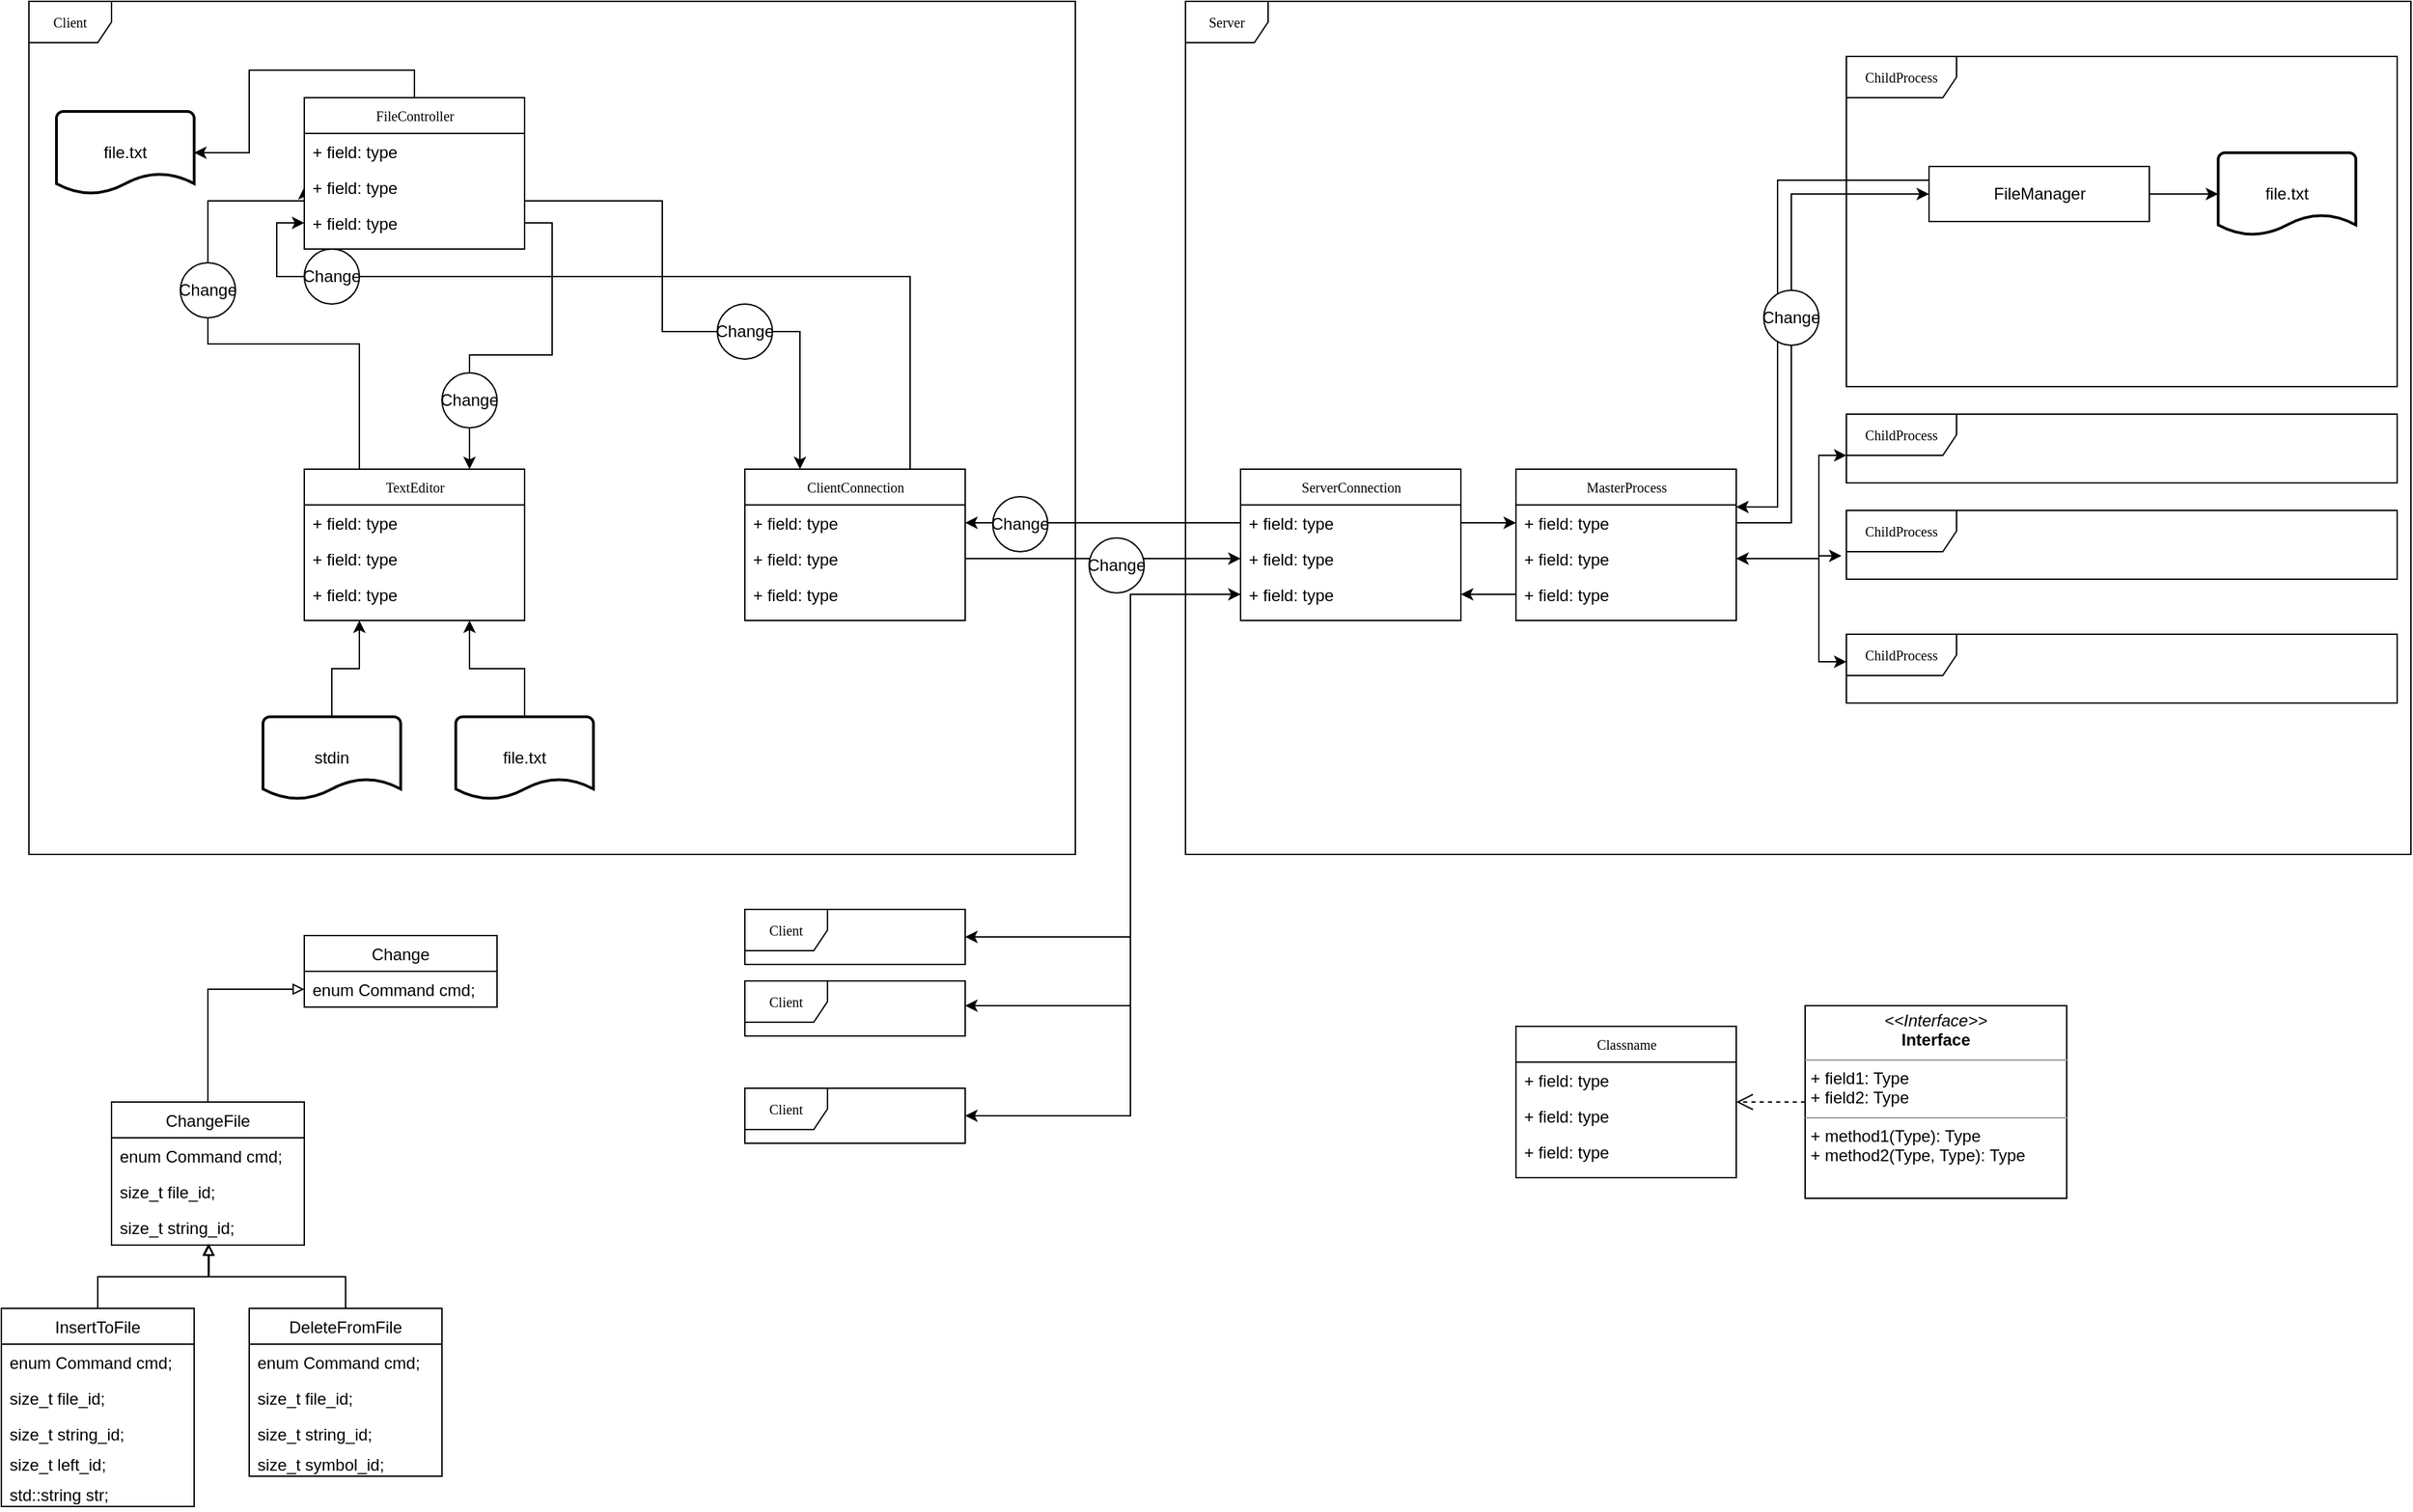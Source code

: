 <mxfile version="13.9.3" type="github">
  <diagram name="Page-1" id="c4acf3e9-155e-7222-9cf6-157b1a14988f">
    <mxGraphModel dx="2824" dy="2224" grid="1" gridSize="10" guides="1" tooltips="1" connect="1" arrows="1" fold="1" page="1" pageScale="1" pageWidth="850" pageHeight="1100" background="#ffffff" math="0" shadow="0">
      <root>
        <mxCell id="0" />
        <mxCell id="1" parent="0" />
        <mxCell id="Zq1ixPwVC3m1ni08tat3-70" value="Server" style="shape=umlFrame;whiteSpace=wrap;html=1;rounded=0;shadow=0;comic=0;labelBackgroundColor=none;strokeWidth=1;fontFamily=Verdana;fontSize=10;align=center;" vertex="1" parent="1">
          <mxGeometry x="760" y="-20" width="890" height="620" as="geometry" />
        </mxCell>
        <mxCell id="17acba5748e5396b-1" value="Client" style="shape=umlFrame;whiteSpace=wrap;html=1;rounded=0;shadow=0;comic=0;labelBackgroundColor=none;strokeWidth=1;fontFamily=Verdana;fontSize=10;align=center;" parent="1" vertex="1">
          <mxGeometry x="-80" y="-20" width="760" height="620" as="geometry" />
        </mxCell>
        <mxCell id="17acba5748e5396b-20" value="Classname" style="swimlane;html=1;fontStyle=0;childLayout=stackLayout;horizontal=1;startSize=26;fillColor=none;horizontalStack=0;resizeParent=1;resizeLast=0;collapsible=1;marginBottom=0;swimlaneFillColor=#ffffff;rounded=0;shadow=0;comic=0;labelBackgroundColor=none;strokeWidth=1;fontFamily=Verdana;fontSize=10;align=center;" parent="1" vertex="1">
          <mxGeometry x="1000" y="725" width="160" height="110" as="geometry" />
        </mxCell>
        <mxCell id="17acba5748e5396b-21" value="+ field: type" style="text;html=1;strokeColor=none;fillColor=none;align=left;verticalAlign=top;spacingLeft=4;spacingRight=4;whiteSpace=wrap;overflow=hidden;rotatable=0;points=[[0,0.5],[1,0.5]];portConstraint=eastwest;" parent="17acba5748e5396b-20" vertex="1">
          <mxGeometry y="26" width="160" height="26" as="geometry" />
        </mxCell>
        <mxCell id="17acba5748e5396b-24" value="+ field: type" style="text;html=1;strokeColor=none;fillColor=none;align=left;verticalAlign=top;spacingLeft=4;spacingRight=4;whiteSpace=wrap;overflow=hidden;rotatable=0;points=[[0,0.5],[1,0.5]];portConstraint=eastwest;" parent="17acba5748e5396b-20" vertex="1">
          <mxGeometry y="52" width="160" height="26" as="geometry" />
        </mxCell>
        <mxCell id="17acba5748e5396b-26" value="+ field: type" style="text;html=1;strokeColor=none;fillColor=none;align=left;verticalAlign=top;spacingLeft=4;spacingRight=4;whiteSpace=wrap;overflow=hidden;rotatable=0;points=[[0,0.5],[1,0.5]];portConstraint=eastwest;" parent="17acba5748e5396b-20" vertex="1">
          <mxGeometry y="78" width="160" height="26" as="geometry" />
        </mxCell>
        <mxCell id="5d2195bd80daf111-21" style="edgeStyle=orthogonalEdgeStyle;rounded=0;html=1;labelBackgroundColor=none;startFill=0;endArrow=open;endFill=0;endSize=10;fontFamily=Verdana;fontSize=10;dashed=1;" parent="1" source="5d2195bd80daf111-18" target="17acba5748e5396b-20" edge="1">
          <mxGeometry relative="1" as="geometry" />
        </mxCell>
        <mxCell id="5d2195bd80daf111-18" value="&lt;p style=&quot;margin:0px;margin-top:4px;text-align:center;&quot;&gt;&lt;i&gt;&amp;lt;&amp;lt;Interface&amp;gt;&amp;gt;&lt;/i&gt;&lt;br/&gt;&lt;b&gt;Interface&lt;/b&gt;&lt;/p&gt;&lt;hr size=&quot;1&quot;/&gt;&lt;p style=&quot;margin:0px;margin-left:4px;&quot;&gt;+ field1: Type&lt;br/&gt;+ field2: Type&lt;/p&gt;&lt;hr size=&quot;1&quot;/&gt;&lt;p style=&quot;margin:0px;margin-left:4px;&quot;&gt;+ method1(Type): Type&lt;br/&gt;+ method2(Type, Type): Type&lt;/p&gt;" style="verticalAlign=top;align=left;overflow=fill;fontSize=12;fontFamily=Helvetica;html=1;rounded=0;shadow=0;comic=0;labelBackgroundColor=none;strokeWidth=1" parent="1" vertex="1">
          <mxGeometry x="1210" y="710" width="190" height="140" as="geometry" />
        </mxCell>
        <mxCell id="Zq1ixPwVC3m1ni08tat3-8" style="edgeStyle=orthogonalEdgeStyle;rounded=0;orthogonalLoop=1;jettySize=auto;html=1;exitX=0.5;exitY=0;exitDx=0;exitDy=0;exitPerimeter=0;entryX=0.25;entryY=1;entryDx=0;entryDy=0;" edge="1" parent="1" source="Zq1ixPwVC3m1ni08tat3-1" target="Zq1ixPwVC3m1ni08tat3-3">
          <mxGeometry relative="1" as="geometry" />
        </mxCell>
        <mxCell id="Zq1ixPwVC3m1ni08tat3-1" value="stdin" style="strokeWidth=2;html=1;shape=mxgraph.flowchart.document2;whiteSpace=wrap;size=0.25;" vertex="1" parent="1">
          <mxGeometry x="90" y="500" width="100" height="60" as="geometry" />
        </mxCell>
        <mxCell id="Zq1ixPwVC3m1ni08tat3-9" style="edgeStyle=orthogonalEdgeStyle;rounded=0;orthogonalLoop=1;jettySize=auto;html=1;exitX=0.5;exitY=0;exitDx=0;exitDy=0;exitPerimeter=0;entryX=0.75;entryY=1;entryDx=0;entryDy=0;" edge="1" parent="1" source="Zq1ixPwVC3m1ni08tat3-2" target="Zq1ixPwVC3m1ni08tat3-3">
          <mxGeometry relative="1" as="geometry" />
        </mxCell>
        <mxCell id="Zq1ixPwVC3m1ni08tat3-2" value="file.txt" style="strokeWidth=2;html=1;shape=mxgraph.flowchart.document2;whiteSpace=wrap;size=0.25;" vertex="1" parent="1">
          <mxGeometry x="230" y="500" width="100" height="60" as="geometry" />
        </mxCell>
        <mxCell id="Zq1ixPwVC3m1ni08tat3-15" style="edgeStyle=orthogonalEdgeStyle;rounded=0;orthogonalLoop=1;jettySize=auto;html=1;exitX=0.25;exitY=0;exitDx=0;exitDy=0;entryX=0;entryY=0.5;entryDx=0;entryDy=0;" edge="1" parent="1" source="Zq1ixPwVC3m1ni08tat3-3" target="Zq1ixPwVC3m1ni08tat3-12">
          <mxGeometry relative="1" as="geometry">
            <Array as="points">
              <mxPoint x="160" y="229" />
              <mxPoint x="50" y="229" />
              <mxPoint x="50" y="125" />
            </Array>
          </mxGeometry>
        </mxCell>
        <mxCell id="Zq1ixPwVC3m1ni08tat3-3" value="TextEditor" style="swimlane;html=1;fontStyle=0;childLayout=stackLayout;horizontal=1;startSize=26;fillColor=none;horizontalStack=0;resizeParent=1;resizeLast=0;collapsible=1;marginBottom=0;swimlaneFillColor=#ffffff;rounded=0;shadow=0;comic=0;labelBackgroundColor=none;strokeWidth=1;fontFamily=Verdana;fontSize=10;align=center;" vertex="1" parent="1">
          <mxGeometry x="120" y="320" width="160" height="110" as="geometry" />
        </mxCell>
        <mxCell id="Zq1ixPwVC3m1ni08tat3-4" value="+ field: type" style="text;html=1;strokeColor=none;fillColor=none;align=left;verticalAlign=top;spacingLeft=4;spacingRight=4;whiteSpace=wrap;overflow=hidden;rotatable=0;points=[[0,0.5],[1,0.5]];portConstraint=eastwest;" vertex="1" parent="Zq1ixPwVC3m1ni08tat3-3">
          <mxGeometry y="26" width="160" height="26" as="geometry" />
        </mxCell>
        <mxCell id="Zq1ixPwVC3m1ni08tat3-5" value="+ field: type" style="text;html=1;strokeColor=none;fillColor=none;align=left;verticalAlign=top;spacingLeft=4;spacingRight=4;whiteSpace=wrap;overflow=hidden;rotatable=0;points=[[0,0.5],[1,0.5]];portConstraint=eastwest;" vertex="1" parent="Zq1ixPwVC3m1ni08tat3-3">
          <mxGeometry y="52" width="160" height="26" as="geometry" />
        </mxCell>
        <mxCell id="Zq1ixPwVC3m1ni08tat3-6" value="+ field: type" style="text;html=1;strokeColor=none;fillColor=none;align=left;verticalAlign=top;spacingLeft=4;spacingRight=4;whiteSpace=wrap;overflow=hidden;rotatable=0;points=[[0,0.5],[1,0.5]];portConstraint=eastwest;" vertex="1" parent="Zq1ixPwVC3m1ni08tat3-3">
          <mxGeometry y="78" width="160" height="26" as="geometry" />
        </mxCell>
        <mxCell id="Zq1ixPwVC3m1ni08tat3-16" style="edgeStyle=orthogonalEdgeStyle;rounded=0;orthogonalLoop=1;jettySize=auto;html=1;exitX=1;exitY=0.5;exitDx=0;exitDy=0;entryX=0.75;entryY=0;entryDx=0;entryDy=0;" edge="1" parent="1" source="Zq1ixPwVC3m1ni08tat3-13" target="Zq1ixPwVC3m1ni08tat3-3">
          <mxGeometry relative="1" as="geometry" />
        </mxCell>
        <mxCell id="Zq1ixPwVC3m1ni08tat3-10" value="FileController" style="swimlane;html=1;fontStyle=0;childLayout=stackLayout;horizontal=1;startSize=26;fillColor=none;horizontalStack=0;resizeParent=1;resizeLast=0;collapsible=1;marginBottom=0;swimlaneFillColor=#ffffff;rounded=0;shadow=0;comic=0;labelBackgroundColor=none;strokeWidth=1;fontFamily=Verdana;fontSize=10;align=center;" vertex="1" parent="1">
          <mxGeometry x="120" y="50" width="160" height="110" as="geometry" />
        </mxCell>
        <mxCell id="Zq1ixPwVC3m1ni08tat3-11" value="+ field: type" style="text;html=1;strokeColor=none;fillColor=none;align=left;verticalAlign=top;spacingLeft=4;spacingRight=4;whiteSpace=wrap;overflow=hidden;rotatable=0;points=[[0,0.5],[1,0.5]];portConstraint=eastwest;" vertex="1" parent="Zq1ixPwVC3m1ni08tat3-10">
          <mxGeometry y="26" width="160" height="26" as="geometry" />
        </mxCell>
        <mxCell id="Zq1ixPwVC3m1ni08tat3-12" value="+ field: type" style="text;html=1;strokeColor=none;fillColor=none;align=left;verticalAlign=top;spacingLeft=4;spacingRight=4;whiteSpace=wrap;overflow=hidden;rotatable=0;points=[[0,0.5],[1,0.5]];portConstraint=eastwest;" vertex="1" parent="Zq1ixPwVC3m1ni08tat3-10">
          <mxGeometry y="52" width="160" height="26" as="geometry" />
        </mxCell>
        <mxCell id="Zq1ixPwVC3m1ni08tat3-13" value="+ field: type" style="text;html=1;strokeColor=none;fillColor=none;align=left;verticalAlign=top;spacingLeft=4;spacingRight=4;whiteSpace=wrap;overflow=hidden;rotatable=0;points=[[0,0.5],[1,0.5]];portConstraint=eastwest;" vertex="1" parent="Zq1ixPwVC3m1ni08tat3-10">
          <mxGeometry y="78" width="160" height="26" as="geometry" />
        </mxCell>
        <mxCell id="Zq1ixPwVC3m1ni08tat3-17" value="Change" style="ellipse;whiteSpace=wrap;html=1;" vertex="1" parent="1">
          <mxGeometry x="220" y="250" width="40" height="40" as="geometry" />
        </mxCell>
        <mxCell id="Zq1ixPwVC3m1ni08tat3-19" value="Change" style="ellipse;whiteSpace=wrap;html=1;" vertex="1" parent="1">
          <mxGeometry x="30" y="170" width="40" height="40" as="geometry" />
        </mxCell>
        <mxCell id="Zq1ixPwVC3m1ni08tat3-21" value="file.txt" style="strokeWidth=2;html=1;shape=mxgraph.flowchart.document2;whiteSpace=wrap;size=0.25;" vertex="1" parent="1">
          <mxGeometry x="-60" y="60" width="100" height="60" as="geometry" />
        </mxCell>
        <mxCell id="Zq1ixPwVC3m1ni08tat3-22" style="edgeStyle=orthogonalEdgeStyle;rounded=0;orthogonalLoop=1;jettySize=auto;html=1;exitX=0.5;exitY=0;exitDx=0;exitDy=0;entryX=1;entryY=0.5;entryDx=0;entryDy=0;entryPerimeter=0;" edge="1" parent="1" source="Zq1ixPwVC3m1ni08tat3-10" target="Zq1ixPwVC3m1ni08tat3-21">
          <mxGeometry relative="1" as="geometry" />
        </mxCell>
        <mxCell id="Zq1ixPwVC3m1ni08tat3-38" style="edgeStyle=orthogonalEdgeStyle;rounded=0;orthogonalLoop=1;jettySize=auto;html=1;exitX=0.75;exitY=0;exitDx=0;exitDy=0;entryX=0;entryY=0.5;entryDx=0;entryDy=0;" edge="1" parent="1" source="Zq1ixPwVC3m1ni08tat3-23" target="Zq1ixPwVC3m1ni08tat3-13">
          <mxGeometry relative="1" as="geometry">
            <Array as="points">
              <mxPoint x="560" y="180" />
              <mxPoint x="100" y="180" />
              <mxPoint x="100" y="141" />
            </Array>
          </mxGeometry>
        </mxCell>
        <mxCell id="Zq1ixPwVC3m1ni08tat3-23" value="ClientConnection" style="swimlane;html=1;fontStyle=0;childLayout=stackLayout;horizontal=1;startSize=26;fillColor=none;horizontalStack=0;resizeParent=1;resizeLast=0;collapsible=1;marginBottom=0;swimlaneFillColor=#ffffff;rounded=0;shadow=0;comic=0;labelBackgroundColor=none;strokeWidth=1;fontFamily=Verdana;fontSize=10;align=center;" vertex="1" parent="1">
          <mxGeometry x="440" y="320" width="160" height="110" as="geometry" />
        </mxCell>
        <mxCell id="Zq1ixPwVC3m1ni08tat3-24" value="+ field: type" style="text;html=1;strokeColor=none;fillColor=none;align=left;verticalAlign=top;spacingLeft=4;spacingRight=4;whiteSpace=wrap;overflow=hidden;rotatable=0;points=[[0,0.5],[1,0.5]];portConstraint=eastwest;" vertex="1" parent="Zq1ixPwVC3m1ni08tat3-23">
          <mxGeometry y="26" width="160" height="26" as="geometry" />
        </mxCell>
        <mxCell id="Zq1ixPwVC3m1ni08tat3-25" value="+ field: type" style="text;html=1;strokeColor=none;fillColor=none;align=left;verticalAlign=top;spacingLeft=4;spacingRight=4;whiteSpace=wrap;overflow=hidden;rotatable=0;points=[[0,0.5],[1,0.5]];portConstraint=eastwest;" vertex="1" parent="Zq1ixPwVC3m1ni08tat3-23">
          <mxGeometry y="52" width="160" height="26" as="geometry" />
        </mxCell>
        <mxCell id="Zq1ixPwVC3m1ni08tat3-26" value="+ field: type" style="text;html=1;strokeColor=none;fillColor=none;align=left;verticalAlign=top;spacingLeft=4;spacingRight=4;whiteSpace=wrap;overflow=hidden;rotatable=0;points=[[0,0.5],[1,0.5]];portConstraint=eastwest;" vertex="1" parent="Zq1ixPwVC3m1ni08tat3-23">
          <mxGeometry y="78" width="160" height="26" as="geometry" />
        </mxCell>
        <mxCell id="Zq1ixPwVC3m1ni08tat3-27" value="ServerConnection" style="swimlane;html=1;fontStyle=0;childLayout=stackLayout;horizontal=1;startSize=26;fillColor=none;horizontalStack=0;resizeParent=1;resizeLast=0;collapsible=1;marginBottom=0;swimlaneFillColor=#ffffff;rounded=0;shadow=0;comic=0;labelBackgroundColor=none;strokeWidth=1;fontFamily=Verdana;fontSize=10;align=center;" vertex="1" parent="1">
          <mxGeometry x="800" y="320" width="160" height="110" as="geometry" />
        </mxCell>
        <mxCell id="Zq1ixPwVC3m1ni08tat3-28" value="+ field: type" style="text;html=1;strokeColor=none;fillColor=none;align=left;verticalAlign=top;spacingLeft=4;spacingRight=4;whiteSpace=wrap;overflow=hidden;rotatable=0;points=[[0,0.5],[1,0.5]];portConstraint=eastwest;" vertex="1" parent="Zq1ixPwVC3m1ni08tat3-27">
          <mxGeometry y="26" width="160" height="26" as="geometry" />
        </mxCell>
        <mxCell id="Zq1ixPwVC3m1ni08tat3-29" value="+ field: type" style="text;html=1;strokeColor=none;fillColor=none;align=left;verticalAlign=top;spacingLeft=4;spacingRight=4;whiteSpace=wrap;overflow=hidden;rotatable=0;points=[[0,0.5],[1,0.5]];portConstraint=eastwest;" vertex="1" parent="Zq1ixPwVC3m1ni08tat3-27">
          <mxGeometry y="52" width="160" height="26" as="geometry" />
        </mxCell>
        <mxCell id="Zq1ixPwVC3m1ni08tat3-30" value="+ field: type" style="text;html=1;strokeColor=none;fillColor=none;align=left;verticalAlign=top;spacingLeft=4;spacingRight=4;whiteSpace=wrap;overflow=hidden;rotatable=0;points=[[0,0.5],[1,0.5]];portConstraint=eastwest;" vertex="1" parent="Zq1ixPwVC3m1ni08tat3-27">
          <mxGeometry y="78" width="160" height="26" as="geometry" />
        </mxCell>
        <mxCell id="Zq1ixPwVC3m1ni08tat3-31" style="edgeStyle=orthogonalEdgeStyle;rounded=0;orthogonalLoop=1;jettySize=auto;html=1;exitX=1;exitY=0.5;exitDx=0;exitDy=0;entryX=0.25;entryY=0;entryDx=0;entryDy=0;" edge="1" parent="1" source="Zq1ixPwVC3m1ni08tat3-12" target="Zq1ixPwVC3m1ni08tat3-23">
          <mxGeometry relative="1" as="geometry">
            <Array as="points">
              <mxPoint x="380" y="125" />
              <mxPoint x="380" y="220" />
              <mxPoint x="480" y="220" />
            </Array>
          </mxGeometry>
        </mxCell>
        <mxCell id="Zq1ixPwVC3m1ni08tat3-32" value="Change" style="ellipse;whiteSpace=wrap;html=1;" vertex="1" parent="1">
          <mxGeometry x="420" y="200" width="40" height="40" as="geometry" />
        </mxCell>
        <mxCell id="Zq1ixPwVC3m1ni08tat3-33" style="edgeStyle=orthogonalEdgeStyle;rounded=0;orthogonalLoop=1;jettySize=auto;html=1;exitX=1;exitY=0.5;exitDx=0;exitDy=0;entryX=0;entryY=0.5;entryDx=0;entryDy=0;" edge="1" parent="1" source="Zq1ixPwVC3m1ni08tat3-25" target="Zq1ixPwVC3m1ni08tat3-29">
          <mxGeometry relative="1" as="geometry" />
        </mxCell>
        <mxCell id="Zq1ixPwVC3m1ni08tat3-34" style="edgeStyle=orthogonalEdgeStyle;rounded=0;orthogonalLoop=1;jettySize=auto;html=1;exitX=0;exitY=0.5;exitDx=0;exitDy=0;entryX=1;entryY=0.5;entryDx=0;entryDy=0;" edge="1" parent="1" source="Zq1ixPwVC3m1ni08tat3-28" target="Zq1ixPwVC3m1ni08tat3-24">
          <mxGeometry relative="1" as="geometry" />
        </mxCell>
        <mxCell id="Zq1ixPwVC3m1ni08tat3-35" value="Change" style="ellipse;whiteSpace=wrap;html=1;" vertex="1" parent="1">
          <mxGeometry x="620" y="340" width="40" height="40" as="geometry" />
        </mxCell>
        <mxCell id="Zq1ixPwVC3m1ni08tat3-36" value="Change" style="ellipse;whiteSpace=wrap;html=1;" vertex="1" parent="1">
          <mxGeometry x="690" y="370" width="40" height="40" as="geometry" />
        </mxCell>
        <mxCell id="Zq1ixPwVC3m1ni08tat3-39" value="Change" style="ellipse;whiteSpace=wrap;html=1;" vertex="1" parent="1">
          <mxGeometry x="120" y="160" width="40" height="40" as="geometry" />
        </mxCell>
        <mxCell id="Zq1ixPwVC3m1ni08tat3-43" value="" style="shape=image;html=1;verticalAlign=top;verticalLabelPosition=bottom;labelBackgroundColor=#ffffff;imageAspect=0;aspect=fixed;image=https://cdn1.iconfinder.com/data/icons/jumpicon-basic-ui-glyph-1/32/-_Dot-More-Vertical-Menu-128.png" vertex="1" parent="1">
          <mxGeometry x="500" y="732" width="38" height="38" as="geometry" />
        </mxCell>
        <mxCell id="Zq1ixPwVC3m1ni08tat3-44" style="edgeStyle=orthogonalEdgeStyle;rounded=0;orthogonalLoop=1;jettySize=auto;html=1;exitX=0;exitY=0.5;exitDx=0;exitDy=0;entryX=1;entryY=0.5;entryDx=0;entryDy=0;" edge="1" parent="1" source="Zq1ixPwVC3m1ni08tat3-30">
          <mxGeometry relative="1" as="geometry">
            <mxPoint x="600" y="660" as="targetPoint" />
            <Array as="points">
              <mxPoint x="720" y="411" />
              <mxPoint x="720" y="660" />
            </Array>
          </mxGeometry>
        </mxCell>
        <mxCell id="Zq1ixPwVC3m1ni08tat3-45" style="edgeStyle=orthogonalEdgeStyle;rounded=0;orthogonalLoop=1;jettySize=auto;html=1;exitX=0;exitY=0.5;exitDx=0;exitDy=0;entryX=1;entryY=0.5;entryDx=0;entryDy=0;" edge="1" parent="1" source="Zq1ixPwVC3m1ni08tat3-30">
          <mxGeometry relative="1" as="geometry">
            <mxPoint x="600" y="710" as="targetPoint" />
            <Array as="points">
              <mxPoint x="720" y="411" />
              <mxPoint x="720" y="710" />
            </Array>
          </mxGeometry>
        </mxCell>
        <mxCell id="Zq1ixPwVC3m1ni08tat3-46" style="edgeStyle=orthogonalEdgeStyle;rounded=0;orthogonalLoop=1;jettySize=auto;html=1;exitX=0;exitY=0.5;exitDx=0;exitDy=0;entryX=1;entryY=0.5;entryDx=0;entryDy=0;startArrow=classic;startFill=1;" edge="1" parent="1" source="Zq1ixPwVC3m1ni08tat3-30">
          <mxGeometry relative="1" as="geometry">
            <mxPoint x="600" y="790" as="targetPoint" />
            <Array as="points">
              <mxPoint x="720" y="411" />
              <mxPoint x="720" y="790" />
            </Array>
          </mxGeometry>
        </mxCell>
        <mxCell id="Zq1ixPwVC3m1ni08tat3-47" value="MasterProcess" style="swimlane;html=1;fontStyle=0;childLayout=stackLayout;horizontal=1;startSize=26;fillColor=none;horizontalStack=0;resizeParent=1;resizeLast=0;collapsible=1;marginBottom=0;swimlaneFillColor=#ffffff;rounded=0;shadow=0;comic=0;labelBackgroundColor=none;strokeWidth=1;fontFamily=Verdana;fontSize=10;align=center;" vertex="1" parent="1">
          <mxGeometry x="1000" y="320" width="160" height="110" as="geometry" />
        </mxCell>
        <mxCell id="Zq1ixPwVC3m1ni08tat3-48" value="+ field: type" style="text;html=1;strokeColor=none;fillColor=none;align=left;verticalAlign=top;spacingLeft=4;spacingRight=4;whiteSpace=wrap;overflow=hidden;rotatable=0;points=[[0,0.5],[1,0.5]];portConstraint=eastwest;" vertex="1" parent="Zq1ixPwVC3m1ni08tat3-47">
          <mxGeometry y="26" width="160" height="26" as="geometry" />
        </mxCell>
        <mxCell id="Zq1ixPwVC3m1ni08tat3-49" value="+ field: type" style="text;html=1;strokeColor=none;fillColor=none;align=left;verticalAlign=top;spacingLeft=4;spacingRight=4;whiteSpace=wrap;overflow=hidden;rotatable=0;points=[[0,0.5],[1,0.5]];portConstraint=eastwest;" vertex="1" parent="Zq1ixPwVC3m1ni08tat3-47">
          <mxGeometry y="52" width="160" height="26" as="geometry" />
        </mxCell>
        <mxCell id="Zq1ixPwVC3m1ni08tat3-50" value="+ field: type" style="text;html=1;strokeColor=none;fillColor=none;align=left;verticalAlign=top;spacingLeft=4;spacingRight=4;whiteSpace=wrap;overflow=hidden;rotatable=0;points=[[0,0.5],[1,0.5]];portConstraint=eastwest;" vertex="1" parent="Zq1ixPwVC3m1ni08tat3-47">
          <mxGeometry y="78" width="160" height="26" as="geometry" />
        </mxCell>
        <mxCell id="Zq1ixPwVC3m1ni08tat3-51" style="edgeStyle=orthogonalEdgeStyle;rounded=0;orthogonalLoop=1;jettySize=auto;html=1;exitX=1;exitY=0.5;exitDx=0;exitDy=0;entryX=0;entryY=0.5;entryDx=0;entryDy=0;startArrow=none;startFill=0;" edge="1" parent="1" source="Zq1ixPwVC3m1ni08tat3-28" target="Zq1ixPwVC3m1ni08tat3-48">
          <mxGeometry relative="1" as="geometry" />
        </mxCell>
        <mxCell id="Zq1ixPwVC3m1ni08tat3-52" style="edgeStyle=orthogonalEdgeStyle;rounded=0;orthogonalLoop=1;jettySize=auto;html=1;exitX=0;exitY=0.5;exitDx=0;exitDy=0;entryX=1;entryY=0.5;entryDx=0;entryDy=0;startArrow=none;startFill=0;" edge="1" parent="1" source="Zq1ixPwVC3m1ni08tat3-50" target="Zq1ixPwVC3m1ni08tat3-30">
          <mxGeometry relative="1" as="geometry" />
        </mxCell>
        <mxCell id="Zq1ixPwVC3m1ni08tat3-53" value="ChildProcess" style="shape=umlFrame;whiteSpace=wrap;html=1;rounded=0;shadow=0;comic=0;labelBackgroundColor=none;strokeWidth=1;fontFamily=Verdana;fontSize=10;align=center;width=80;height=30;" vertex="1" parent="1">
          <mxGeometry x="1240" y="20" width="400" height="240" as="geometry" />
        </mxCell>
        <mxCell id="Zq1ixPwVC3m1ni08tat3-56" style="edgeStyle=orthogonalEdgeStyle;rounded=0;orthogonalLoop=1;jettySize=auto;html=1;exitX=1;exitY=0.5;exitDx=0;exitDy=0;entryX=0;entryY=0.5;entryDx=0;entryDy=0;entryPerimeter=0;startArrow=none;startFill=0;" edge="1" parent="1" source="Zq1ixPwVC3m1ni08tat3-54" target="Zq1ixPwVC3m1ni08tat3-55">
          <mxGeometry relative="1" as="geometry" />
        </mxCell>
        <mxCell id="Zq1ixPwVC3m1ni08tat3-68" style="edgeStyle=orthogonalEdgeStyle;rounded=0;orthogonalLoop=1;jettySize=auto;html=1;exitX=0;exitY=0.25;exitDx=0;exitDy=0;entryX=1;entryY=0.25;entryDx=0;entryDy=0;startArrow=none;startFill=0;" edge="1" parent="1" source="Zq1ixPwVC3m1ni08tat3-54" target="Zq1ixPwVC3m1ni08tat3-47">
          <mxGeometry relative="1" as="geometry">
            <Array as="points">
              <mxPoint x="1190" y="110" />
              <mxPoint x="1190" y="348" />
            </Array>
          </mxGeometry>
        </mxCell>
        <mxCell id="Zq1ixPwVC3m1ni08tat3-54" value="FileManager" style="html=1;" vertex="1" parent="1">
          <mxGeometry x="1300" y="100" width="160" height="40" as="geometry" />
        </mxCell>
        <mxCell id="Zq1ixPwVC3m1ni08tat3-55" value="file.txt" style="strokeWidth=2;html=1;shape=mxgraph.flowchart.document2;whiteSpace=wrap;size=0.25;" vertex="1" parent="1">
          <mxGeometry x="1510" y="90" width="100" height="60" as="geometry" />
        </mxCell>
        <mxCell id="Zq1ixPwVC3m1ni08tat3-57" value="ChildProcess" style="shape=umlFrame;whiteSpace=wrap;html=1;rounded=0;shadow=0;comic=0;labelBackgroundColor=none;strokeWidth=1;fontFamily=Verdana;fontSize=10;align=center;width=80;height=30;" vertex="1" parent="1">
          <mxGeometry x="1240" y="280" width="400" height="50" as="geometry" />
        </mxCell>
        <mxCell id="Zq1ixPwVC3m1ni08tat3-58" value="ChildProcess" style="shape=umlFrame;whiteSpace=wrap;html=1;rounded=0;shadow=0;comic=0;labelBackgroundColor=none;strokeWidth=1;fontFamily=Verdana;fontSize=10;align=center;width=80;height=30;" vertex="1" parent="1">
          <mxGeometry x="1240" y="350" width="400" height="50" as="geometry" />
        </mxCell>
        <mxCell id="Zq1ixPwVC3m1ni08tat3-59" value="" style="shape=image;html=1;verticalAlign=top;verticalLabelPosition=bottom;labelBackgroundColor=#ffffff;imageAspect=0;aspect=fixed;image=https://cdn1.iconfinder.com/data/icons/jumpicon-basic-ui-glyph-1/32/-_Dot-More-Vertical-Menu-128.png" vertex="1" parent="1">
          <mxGeometry x="1420" y="400" width="40" height="40" as="geometry" />
        </mxCell>
        <mxCell id="Zq1ixPwVC3m1ni08tat3-61" value="ChildProcess" style="shape=umlFrame;whiteSpace=wrap;html=1;rounded=0;shadow=0;comic=0;labelBackgroundColor=none;strokeWidth=1;fontFamily=Verdana;fontSize=10;align=center;width=80;height=30;" vertex="1" parent="1">
          <mxGeometry x="1240" y="440" width="400" height="50" as="geometry" />
        </mxCell>
        <mxCell id="Zq1ixPwVC3m1ni08tat3-62" style="edgeStyle=orthogonalEdgeStyle;rounded=0;orthogonalLoop=1;jettySize=auto;html=1;exitX=1;exitY=0.5;exitDx=0;exitDy=0;entryX=0;entryY=0.5;entryDx=0;entryDy=0;startArrow=none;startFill=0;" edge="1" parent="1" source="Zq1ixPwVC3m1ni08tat3-48" target="Zq1ixPwVC3m1ni08tat3-54">
          <mxGeometry relative="1" as="geometry">
            <Array as="points">
              <mxPoint x="1200" y="359" />
              <mxPoint x="1200" y="120" />
            </Array>
          </mxGeometry>
        </mxCell>
        <mxCell id="Zq1ixPwVC3m1ni08tat3-63" style="edgeStyle=orthogonalEdgeStyle;rounded=0;orthogonalLoop=1;jettySize=auto;html=1;exitX=1;exitY=0.5;exitDx=0;exitDy=0;entryX=0;entryY=0.6;entryDx=0;entryDy=0;entryPerimeter=0;startArrow=none;startFill=0;" edge="1" parent="1" source="Zq1ixPwVC3m1ni08tat3-49" target="Zq1ixPwVC3m1ni08tat3-57">
          <mxGeometry relative="1" as="geometry">
            <Array as="points">
              <mxPoint x="1220" y="385" />
              <mxPoint x="1220" y="310" />
            </Array>
          </mxGeometry>
        </mxCell>
        <mxCell id="Zq1ixPwVC3m1ni08tat3-64" style="edgeStyle=orthogonalEdgeStyle;rounded=0;orthogonalLoop=1;jettySize=auto;html=1;exitX=1;exitY=0.5;exitDx=0;exitDy=0;entryX=-0.009;entryY=0.66;entryDx=0;entryDy=0;entryPerimeter=0;startArrow=none;startFill=0;" edge="1" parent="1" source="Zq1ixPwVC3m1ni08tat3-49" target="Zq1ixPwVC3m1ni08tat3-58">
          <mxGeometry relative="1" as="geometry">
            <Array as="points">
              <mxPoint x="1220" y="385" />
              <mxPoint x="1220" y="383" />
            </Array>
          </mxGeometry>
        </mxCell>
        <mxCell id="Zq1ixPwVC3m1ni08tat3-66" style="edgeStyle=orthogonalEdgeStyle;rounded=0;orthogonalLoop=1;jettySize=auto;html=1;exitX=1;exitY=0.5;exitDx=0;exitDy=0;entryX=0;entryY=0.4;entryDx=0;entryDy=0;entryPerimeter=0;startArrow=classic;startFill=1;" edge="1" parent="1" source="Zq1ixPwVC3m1ni08tat3-49" target="Zq1ixPwVC3m1ni08tat3-61">
          <mxGeometry relative="1" as="geometry">
            <Array as="points">
              <mxPoint x="1220" y="385" />
              <mxPoint x="1220" y="460" />
            </Array>
          </mxGeometry>
        </mxCell>
        <mxCell id="Zq1ixPwVC3m1ni08tat3-69" value="Change" style="ellipse;whiteSpace=wrap;html=1;" vertex="1" parent="1">
          <mxGeometry x="1180" y="190" width="40" height="40" as="geometry" />
        </mxCell>
        <mxCell id="Zq1ixPwVC3m1ni08tat3-75" value="Client" style="shape=umlFrame;whiteSpace=wrap;html=1;rounded=0;shadow=0;comic=0;labelBackgroundColor=none;strokeWidth=1;fontFamily=Verdana;fontSize=10;align=center;" vertex="1" parent="1">
          <mxGeometry x="440" y="640" width="160" height="40" as="geometry" />
        </mxCell>
        <mxCell id="Zq1ixPwVC3m1ni08tat3-76" value="Client" style="shape=umlFrame;whiteSpace=wrap;html=1;rounded=0;shadow=0;comic=0;labelBackgroundColor=none;strokeWidth=1;fontFamily=Verdana;fontSize=10;align=center;" vertex="1" parent="1">
          <mxGeometry x="440" y="692" width="160" height="40" as="geometry" />
        </mxCell>
        <mxCell id="Zq1ixPwVC3m1ni08tat3-77" value="Client" style="shape=umlFrame;whiteSpace=wrap;html=1;rounded=0;shadow=0;comic=0;labelBackgroundColor=none;strokeWidth=1;fontFamily=Verdana;fontSize=10;align=center;" vertex="1" parent="1">
          <mxGeometry x="440" y="770" width="160" height="40" as="geometry" />
        </mxCell>
        <mxCell id="Zq1ixPwVC3m1ni08tat3-79" value="Change" style="swimlane;fontStyle=0;childLayout=stackLayout;horizontal=1;startSize=26;fillColor=none;horizontalStack=0;resizeParent=1;resizeParentMax=0;resizeLast=0;collapsible=1;marginBottom=0;" vertex="1" parent="1">
          <mxGeometry x="120" y="659" width="140" height="52" as="geometry" />
        </mxCell>
        <mxCell id="Zq1ixPwVC3m1ni08tat3-80" value="enum Command cmd;" style="text;strokeColor=none;fillColor=none;align=left;verticalAlign=top;spacingLeft=4;spacingRight=4;overflow=hidden;rotatable=0;points=[[0,0.5],[1,0.5]];portConstraint=eastwest;" vertex="1" parent="Zq1ixPwVC3m1ni08tat3-79">
          <mxGeometry y="26" width="140" height="26" as="geometry" />
        </mxCell>
        <mxCell id="Zq1ixPwVC3m1ni08tat3-87" style="edgeStyle=orthogonalEdgeStyle;rounded=0;orthogonalLoop=1;jettySize=auto;html=1;exitX=0.5;exitY=0;exitDx=0;exitDy=0;startArrow=none;startFill=0;entryX=0;entryY=0.5;entryDx=0;entryDy=0;endArrow=block;endFill=0;" edge="1" parent="1" source="Zq1ixPwVC3m1ni08tat3-83" target="Zq1ixPwVC3m1ni08tat3-80">
          <mxGeometry relative="1" as="geometry">
            <mxPoint x="190" y="730" as="targetPoint" />
          </mxGeometry>
        </mxCell>
        <mxCell id="Zq1ixPwVC3m1ni08tat3-83" value="ChangeFile" style="swimlane;fontStyle=0;childLayout=stackLayout;horizontal=1;startSize=26;fillColor=none;horizontalStack=0;resizeParent=1;resizeParentMax=0;resizeLast=0;collapsible=1;marginBottom=0;" vertex="1" parent="1">
          <mxGeometry x="-20" y="780" width="140" height="104" as="geometry" />
        </mxCell>
        <mxCell id="Zq1ixPwVC3m1ni08tat3-84" value="enum Command cmd;" style="text;strokeColor=none;fillColor=none;align=left;verticalAlign=top;spacingLeft=4;spacingRight=4;overflow=hidden;rotatable=0;points=[[0,0.5],[1,0.5]];portConstraint=eastwest;" vertex="1" parent="Zq1ixPwVC3m1ni08tat3-83">
          <mxGeometry y="26" width="140" height="26" as="geometry" />
        </mxCell>
        <mxCell id="Zq1ixPwVC3m1ni08tat3-85" value="size_t file_id;" style="text;strokeColor=none;fillColor=none;align=left;verticalAlign=top;spacingLeft=4;spacingRight=4;overflow=hidden;rotatable=0;points=[[0,0.5],[1,0.5]];portConstraint=eastwest;" vertex="1" parent="Zq1ixPwVC3m1ni08tat3-83">
          <mxGeometry y="52" width="140" height="26" as="geometry" />
        </mxCell>
        <mxCell id="Zq1ixPwVC3m1ni08tat3-86" value="size_t string_id;" style="text;strokeColor=none;fillColor=none;align=left;verticalAlign=top;spacingLeft=4;spacingRight=4;overflow=hidden;rotatable=0;points=[[0,0.5],[1,0.5]];portConstraint=eastwest;" vertex="1" parent="Zq1ixPwVC3m1ni08tat3-83">
          <mxGeometry y="78" width="140" height="26" as="geometry" />
        </mxCell>
        <mxCell id="Zq1ixPwVC3m1ni08tat3-93" style="edgeStyle=orthogonalEdgeStyle;rounded=0;orthogonalLoop=1;jettySize=auto;html=1;exitX=0.5;exitY=0;exitDx=0;exitDy=0;entryX=0.502;entryY=0.962;entryDx=0;entryDy=0;entryPerimeter=0;startArrow=none;startFill=0;endArrow=block;endFill=0;" edge="1" parent="1" source="Zq1ixPwVC3m1ni08tat3-89" target="Zq1ixPwVC3m1ni08tat3-86">
          <mxGeometry relative="1" as="geometry" />
        </mxCell>
        <mxCell id="Zq1ixPwVC3m1ni08tat3-89" value="InsertToFile" style="swimlane;fontStyle=0;childLayout=stackLayout;horizontal=1;startSize=26;fillColor=none;horizontalStack=0;resizeParent=1;resizeParentMax=0;resizeLast=0;collapsible=1;marginBottom=0;" vertex="1" parent="1">
          <mxGeometry x="-100" y="930" width="140" height="144" as="geometry" />
        </mxCell>
        <mxCell id="Zq1ixPwVC3m1ni08tat3-90" value="enum Command cmd;" style="text;strokeColor=none;fillColor=none;align=left;verticalAlign=top;spacingLeft=4;spacingRight=4;overflow=hidden;rotatable=0;points=[[0,0.5],[1,0.5]];portConstraint=eastwest;" vertex="1" parent="Zq1ixPwVC3m1ni08tat3-89">
          <mxGeometry y="26" width="140" height="26" as="geometry" />
        </mxCell>
        <mxCell id="Zq1ixPwVC3m1ni08tat3-91" value="size_t file_id;" style="text;strokeColor=none;fillColor=none;align=left;verticalAlign=top;spacingLeft=4;spacingRight=4;overflow=hidden;rotatable=0;points=[[0,0.5],[1,0.5]];portConstraint=eastwest;" vertex="1" parent="Zq1ixPwVC3m1ni08tat3-89">
          <mxGeometry y="52" width="140" height="26" as="geometry" />
        </mxCell>
        <mxCell id="Zq1ixPwVC3m1ni08tat3-94" value="size_t string_id;" style="text;strokeColor=none;fillColor=none;align=left;verticalAlign=top;spacingLeft=4;spacingRight=4;overflow=hidden;rotatable=0;points=[[0,0.5],[1,0.5]];portConstraint=eastwest;" vertex="1" parent="Zq1ixPwVC3m1ni08tat3-89">
          <mxGeometry y="78" width="140" height="22" as="geometry" />
        </mxCell>
        <mxCell id="Zq1ixPwVC3m1ni08tat3-96" value="size_t left_id;" style="text;strokeColor=none;fillColor=none;align=left;verticalAlign=top;spacingLeft=4;spacingRight=4;overflow=hidden;rotatable=0;points=[[0,0.5],[1,0.5]];portConstraint=eastwest;" vertex="1" parent="Zq1ixPwVC3m1ni08tat3-89">
          <mxGeometry y="100" width="140" height="22" as="geometry" />
        </mxCell>
        <mxCell id="Zq1ixPwVC3m1ni08tat3-95" value="std::string str;" style="text;strokeColor=none;fillColor=none;align=left;verticalAlign=top;spacingLeft=4;spacingRight=4;overflow=hidden;rotatable=0;points=[[0,0.5],[1,0.5]];portConstraint=eastwest;" vertex="1" parent="Zq1ixPwVC3m1ni08tat3-89">
          <mxGeometry y="122" width="140" height="22" as="geometry" />
        </mxCell>
        <mxCell id="Zq1ixPwVC3m1ni08tat3-103" style="edgeStyle=orthogonalEdgeStyle;rounded=0;orthogonalLoop=1;jettySize=auto;html=1;exitX=0.5;exitY=0;exitDx=0;exitDy=0;entryX=0.506;entryY=0.973;entryDx=0;entryDy=0;entryPerimeter=0;startArrow=none;startFill=0;endArrow=block;endFill=0;" edge="1" parent="1" source="Zq1ixPwVC3m1ni08tat3-97" target="Zq1ixPwVC3m1ni08tat3-86">
          <mxGeometry relative="1" as="geometry" />
        </mxCell>
        <mxCell id="Zq1ixPwVC3m1ni08tat3-97" value="DeleteFromFile" style="swimlane;fontStyle=0;childLayout=stackLayout;horizontal=1;startSize=26;fillColor=none;horizontalStack=0;resizeParent=1;resizeParentMax=0;resizeLast=0;collapsible=1;marginBottom=0;" vertex="1" parent="1">
          <mxGeometry x="80" y="930" width="140" height="122" as="geometry" />
        </mxCell>
        <mxCell id="Zq1ixPwVC3m1ni08tat3-98" value="enum Command cmd;" style="text;strokeColor=none;fillColor=none;align=left;verticalAlign=top;spacingLeft=4;spacingRight=4;overflow=hidden;rotatable=0;points=[[0,0.5],[1,0.5]];portConstraint=eastwest;" vertex="1" parent="Zq1ixPwVC3m1ni08tat3-97">
          <mxGeometry y="26" width="140" height="26" as="geometry" />
        </mxCell>
        <mxCell id="Zq1ixPwVC3m1ni08tat3-99" value="size_t file_id;" style="text;strokeColor=none;fillColor=none;align=left;verticalAlign=top;spacingLeft=4;spacingRight=4;overflow=hidden;rotatable=0;points=[[0,0.5],[1,0.5]];portConstraint=eastwest;" vertex="1" parent="Zq1ixPwVC3m1ni08tat3-97">
          <mxGeometry y="52" width="140" height="26" as="geometry" />
        </mxCell>
        <mxCell id="Zq1ixPwVC3m1ni08tat3-100" value="size_t string_id;" style="text;strokeColor=none;fillColor=none;align=left;verticalAlign=top;spacingLeft=4;spacingRight=4;overflow=hidden;rotatable=0;points=[[0,0.5],[1,0.5]];portConstraint=eastwest;" vertex="1" parent="Zq1ixPwVC3m1ni08tat3-97">
          <mxGeometry y="78" width="140" height="22" as="geometry" />
        </mxCell>
        <mxCell id="Zq1ixPwVC3m1ni08tat3-101" value="size_t symbol_id;" style="text;strokeColor=none;fillColor=none;align=left;verticalAlign=top;spacingLeft=4;spacingRight=4;overflow=hidden;rotatable=0;points=[[0,0.5],[1,0.5]];portConstraint=eastwest;" vertex="1" parent="Zq1ixPwVC3m1ni08tat3-97">
          <mxGeometry y="100" width="140" height="22" as="geometry" />
        </mxCell>
      </root>
    </mxGraphModel>
  </diagram>
</mxfile>
